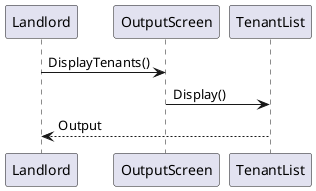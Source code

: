 @startuml DisplayTenants

Landlord -> OutputScreen: DisplayTenants()
OutputScreen -> TenantList: Display()
Landlord <-- TenantList: Output


@enduml